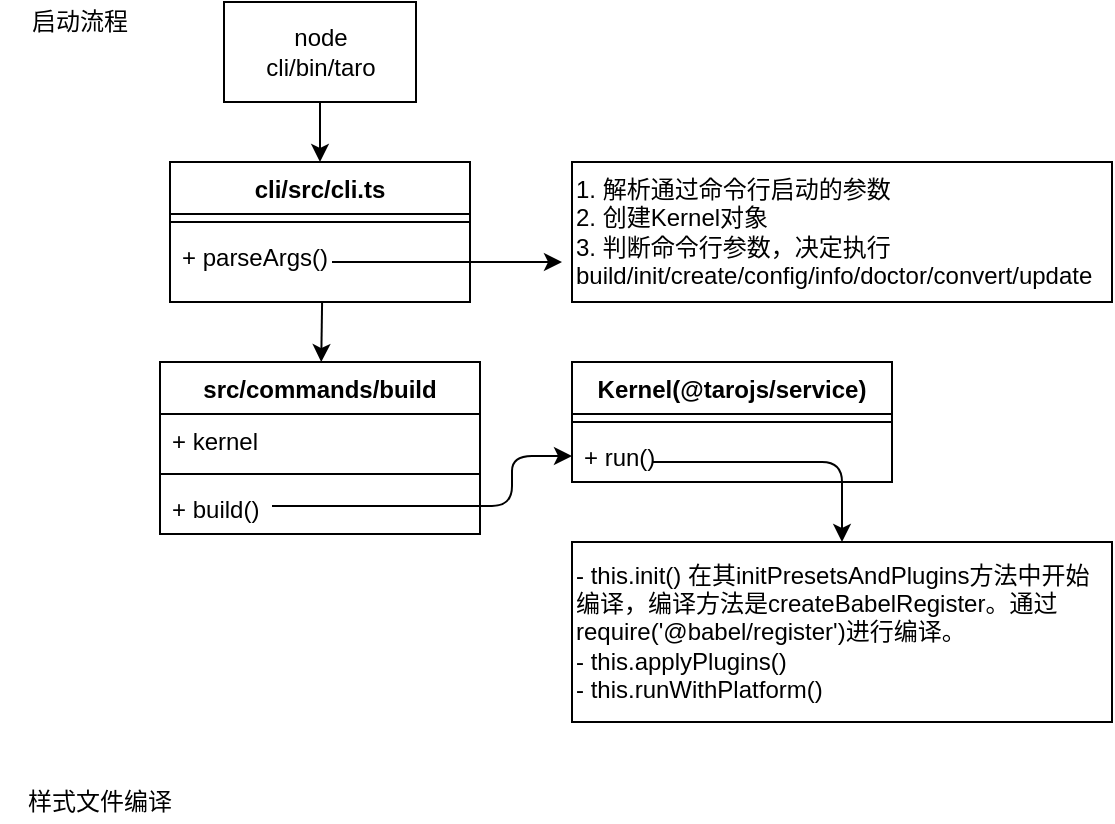 <mxfile version="13.6.2" type="github">
  <diagram id="qLGAQN45khurday5uuPe" name="第 1 页">
    <mxGraphModel dx="1032" dy="741" grid="1" gridSize="10" guides="1" tooltips="1" connect="1" arrows="1" fold="1" page="1" pageScale="1" pageWidth="827" pageHeight="1169" math="0" shadow="0">
      <root>
        <mxCell id="0" />
        <mxCell id="1" parent="0" />
        <mxCell id="If2TSdoc109izGzcaKSD-9" value="node&lt;br&gt;cli/bin/taro" style="html=1;" parent="1" vertex="1">
          <mxGeometry x="152" y="20" width="96" height="50" as="geometry" />
        </mxCell>
        <mxCell id="If2TSdoc109izGzcaKSD-10" value="" style="endArrow=classic;html=1;exitX=0.5;exitY=1;exitDx=0;exitDy=0;entryX=0.5;entryY=0;entryDx=0;entryDy=0;" parent="1" source="If2TSdoc109izGzcaKSD-9" target="If2TSdoc109izGzcaKSD-5" edge="1">
          <mxGeometry relative="1" as="geometry">
            <mxPoint x="196" y="330" as="sourcePoint" />
            <mxPoint x="296" y="330" as="targetPoint" />
          </mxGeometry>
        </mxCell>
        <mxCell id="If2TSdoc109izGzcaKSD-12" value="1. 解析通过命令行启动的参数&lt;br&gt;2. 创建Kernel对象&lt;br&gt;3. 判断命令行参数，决定执行build/init/create/config/info/doctor/convert/update" style="rounded=0;whiteSpace=wrap;html=1;align=left;" parent="1" vertex="1">
          <mxGeometry x="326" y="100" width="270" height="70" as="geometry" />
        </mxCell>
        <mxCell id="If2TSdoc109izGzcaKSD-13" value="" style="endArrow=classic;html=1;" parent="1" edge="1">
          <mxGeometry width="50" height="50" relative="1" as="geometry">
            <mxPoint x="206" y="150" as="sourcePoint" />
            <mxPoint x="321" y="150" as="targetPoint" />
            <Array as="points" />
          </mxGeometry>
        </mxCell>
        <mxCell id="CVPaqhK79-wcYEb8_Y2l-2" value="" style="endArrow=classic;html=1;exitX=0.507;exitY=1;exitDx=0;exitDy=0;exitPerimeter=0;" parent="1" source="If2TSdoc109izGzcaKSD-8" target="If2TSdoc109izGzcaKSD-14" edge="1">
          <mxGeometry width="50" height="50" relative="1" as="geometry">
            <mxPoint x="-54" y="300" as="sourcePoint" />
            <mxPoint x="-4" y="250" as="targetPoint" />
          </mxGeometry>
        </mxCell>
        <mxCell id="CVPaqhK79-wcYEb8_Y2l-3" value="- this.init() 在其initPresetsAndPlugins方法中开始编译，编译方法是createBabelRegister。通过require(&#39;@babel/register&#39;)进行编译。&lt;br&gt;- this.applyPlugins()&lt;br&gt;- this.runWithPlatform()" style="rounded=0;whiteSpace=wrap;html=1;align=left;" parent="1" vertex="1">
          <mxGeometry x="326" y="290" width="270" height="90" as="geometry" />
        </mxCell>
        <mxCell id="_iwkqZUHezdEcZJgWdHv-1" value="样式文件编译" style="text;html=1;strokeColor=none;fillColor=none;align=center;verticalAlign=middle;whiteSpace=wrap;rounded=0;" vertex="1" parent="1">
          <mxGeometry x="40" y="410" width="100" height="20" as="geometry" />
        </mxCell>
        <mxCell id="_iwkqZUHezdEcZJgWdHv-2" value="启动流程" style="text;html=1;strokeColor=none;fillColor=none;align=center;verticalAlign=middle;whiteSpace=wrap;rounded=0;" vertex="1" parent="1">
          <mxGeometry x="40" y="20" width="80" height="20" as="geometry" />
        </mxCell>
        <mxCell id="If2TSdoc109izGzcaKSD-5" value="cli/src/cli.ts" style="swimlane;fontStyle=1;align=center;verticalAlign=top;childLayout=stackLayout;horizontal=1;startSize=26;horizontalStack=0;resizeParent=1;resizeParentMax=0;resizeLast=0;collapsible=1;marginBottom=0;" parent="1" vertex="1">
          <mxGeometry x="125" y="100" width="150" height="70" as="geometry" />
        </mxCell>
        <mxCell id="If2TSdoc109izGzcaKSD-7" value="" style="line;strokeWidth=1;fillColor=none;align=left;verticalAlign=middle;spacingTop=-1;spacingLeft=3;spacingRight=3;rotatable=0;labelPosition=right;points=[];portConstraint=eastwest;" parent="If2TSdoc109izGzcaKSD-5" vertex="1">
          <mxGeometry y="26" width="150" height="8" as="geometry" />
        </mxCell>
        <mxCell id="If2TSdoc109izGzcaKSD-8" value="+ parseArgs()" style="text;strokeColor=none;fillColor=none;align=left;verticalAlign=top;spacingLeft=4;spacingRight=4;overflow=hidden;rotatable=0;points=[[0,0.5],[1,0.5]];portConstraint=eastwest;" parent="If2TSdoc109izGzcaKSD-5" vertex="1">
          <mxGeometry y="34" width="150" height="36" as="geometry" />
        </mxCell>
        <mxCell id="If2TSdoc109izGzcaKSD-14" value="src/commands/build" style="swimlane;fontStyle=1;align=center;verticalAlign=top;childLayout=stackLayout;horizontal=1;startSize=26;horizontalStack=0;resizeParent=1;resizeParentMax=0;resizeLast=0;collapsible=1;marginBottom=0;" parent="1" vertex="1">
          <mxGeometry x="120" y="200" width="160" height="86" as="geometry" />
        </mxCell>
        <mxCell id="If2TSdoc109izGzcaKSD-15" value="+ kernel" style="text;strokeColor=none;fillColor=none;align=left;verticalAlign=top;spacingLeft=4;spacingRight=4;overflow=hidden;rotatable=0;points=[[0,0.5],[1,0.5]];portConstraint=eastwest;" parent="If2TSdoc109izGzcaKSD-14" vertex="1">
          <mxGeometry y="26" width="160" height="26" as="geometry" />
        </mxCell>
        <mxCell id="If2TSdoc109izGzcaKSD-16" value="" style="line;strokeWidth=1;fillColor=none;align=left;verticalAlign=middle;spacingTop=-1;spacingLeft=3;spacingRight=3;rotatable=0;labelPosition=right;points=[];portConstraint=eastwest;" parent="If2TSdoc109izGzcaKSD-14" vertex="1">
          <mxGeometry y="52" width="160" height="8" as="geometry" />
        </mxCell>
        <mxCell id="CVPaqhK79-wcYEb8_Y2l-1" value="" style="endArrow=classic;html=1;entryX=0;entryY=0.5;entryDx=0;entryDy=0;" parent="If2TSdoc109izGzcaKSD-14" target="If2TSdoc109izGzcaKSD-21" edge="1">
          <mxGeometry width="50" height="50" relative="1" as="geometry">
            <mxPoint x="56" y="72" as="sourcePoint" />
            <mxPoint x="176" y="52" as="targetPoint" />
            <Array as="points">
              <mxPoint x="176" y="72" />
              <mxPoint x="176" y="47" />
            </Array>
          </mxGeometry>
        </mxCell>
        <mxCell id="If2TSdoc109izGzcaKSD-17" value="+ build()" style="text;strokeColor=none;fillColor=none;align=left;verticalAlign=top;spacingLeft=4;spacingRight=4;overflow=hidden;rotatable=0;points=[[0,0.5],[1,0.5]];portConstraint=eastwest;" parent="If2TSdoc109izGzcaKSD-14" vertex="1">
          <mxGeometry y="60" width="160" height="26" as="geometry" />
        </mxCell>
        <mxCell id="If2TSdoc109izGzcaKSD-18" value="Kernel(@tarojs/service)" style="swimlane;fontStyle=1;align=center;verticalAlign=top;childLayout=stackLayout;horizontal=1;startSize=26;horizontalStack=0;resizeParent=1;resizeParentMax=0;resizeLast=0;collapsible=1;marginBottom=0;" parent="1" vertex="1">
          <mxGeometry x="326" y="200" width="160" height="60" as="geometry" />
        </mxCell>
        <mxCell id="If2TSdoc109izGzcaKSD-20" value="" style="line;strokeWidth=1;fillColor=none;align=left;verticalAlign=middle;spacingTop=-1;spacingLeft=3;spacingRight=3;rotatable=0;labelPosition=right;points=[];portConstraint=eastwest;" parent="If2TSdoc109izGzcaKSD-18" vertex="1">
          <mxGeometry y="26" width="160" height="8" as="geometry" />
        </mxCell>
        <mxCell id="CVPaqhK79-wcYEb8_Y2l-4" value="" style="endArrow=classic;html=1;entryX=0.5;entryY=0;entryDx=0;entryDy=0;" parent="If2TSdoc109izGzcaKSD-18" target="CVPaqhK79-wcYEb8_Y2l-3" edge="1">
          <mxGeometry width="50" height="50" relative="1" as="geometry">
            <mxPoint x="40" y="50" as="sourcePoint" />
            <mxPoint x="90" as="targetPoint" />
            <Array as="points">
              <mxPoint x="135" y="50" />
            </Array>
          </mxGeometry>
        </mxCell>
        <mxCell id="If2TSdoc109izGzcaKSD-21" value="+ run()" style="text;strokeColor=none;fillColor=none;align=left;verticalAlign=top;spacingLeft=4;spacingRight=4;overflow=hidden;rotatable=0;points=[[0,0.5],[1,0.5]];portConstraint=eastwest;" parent="If2TSdoc109izGzcaKSD-18" vertex="1">
          <mxGeometry y="34" width="160" height="26" as="geometry" />
        </mxCell>
      </root>
    </mxGraphModel>
  </diagram>
</mxfile>
